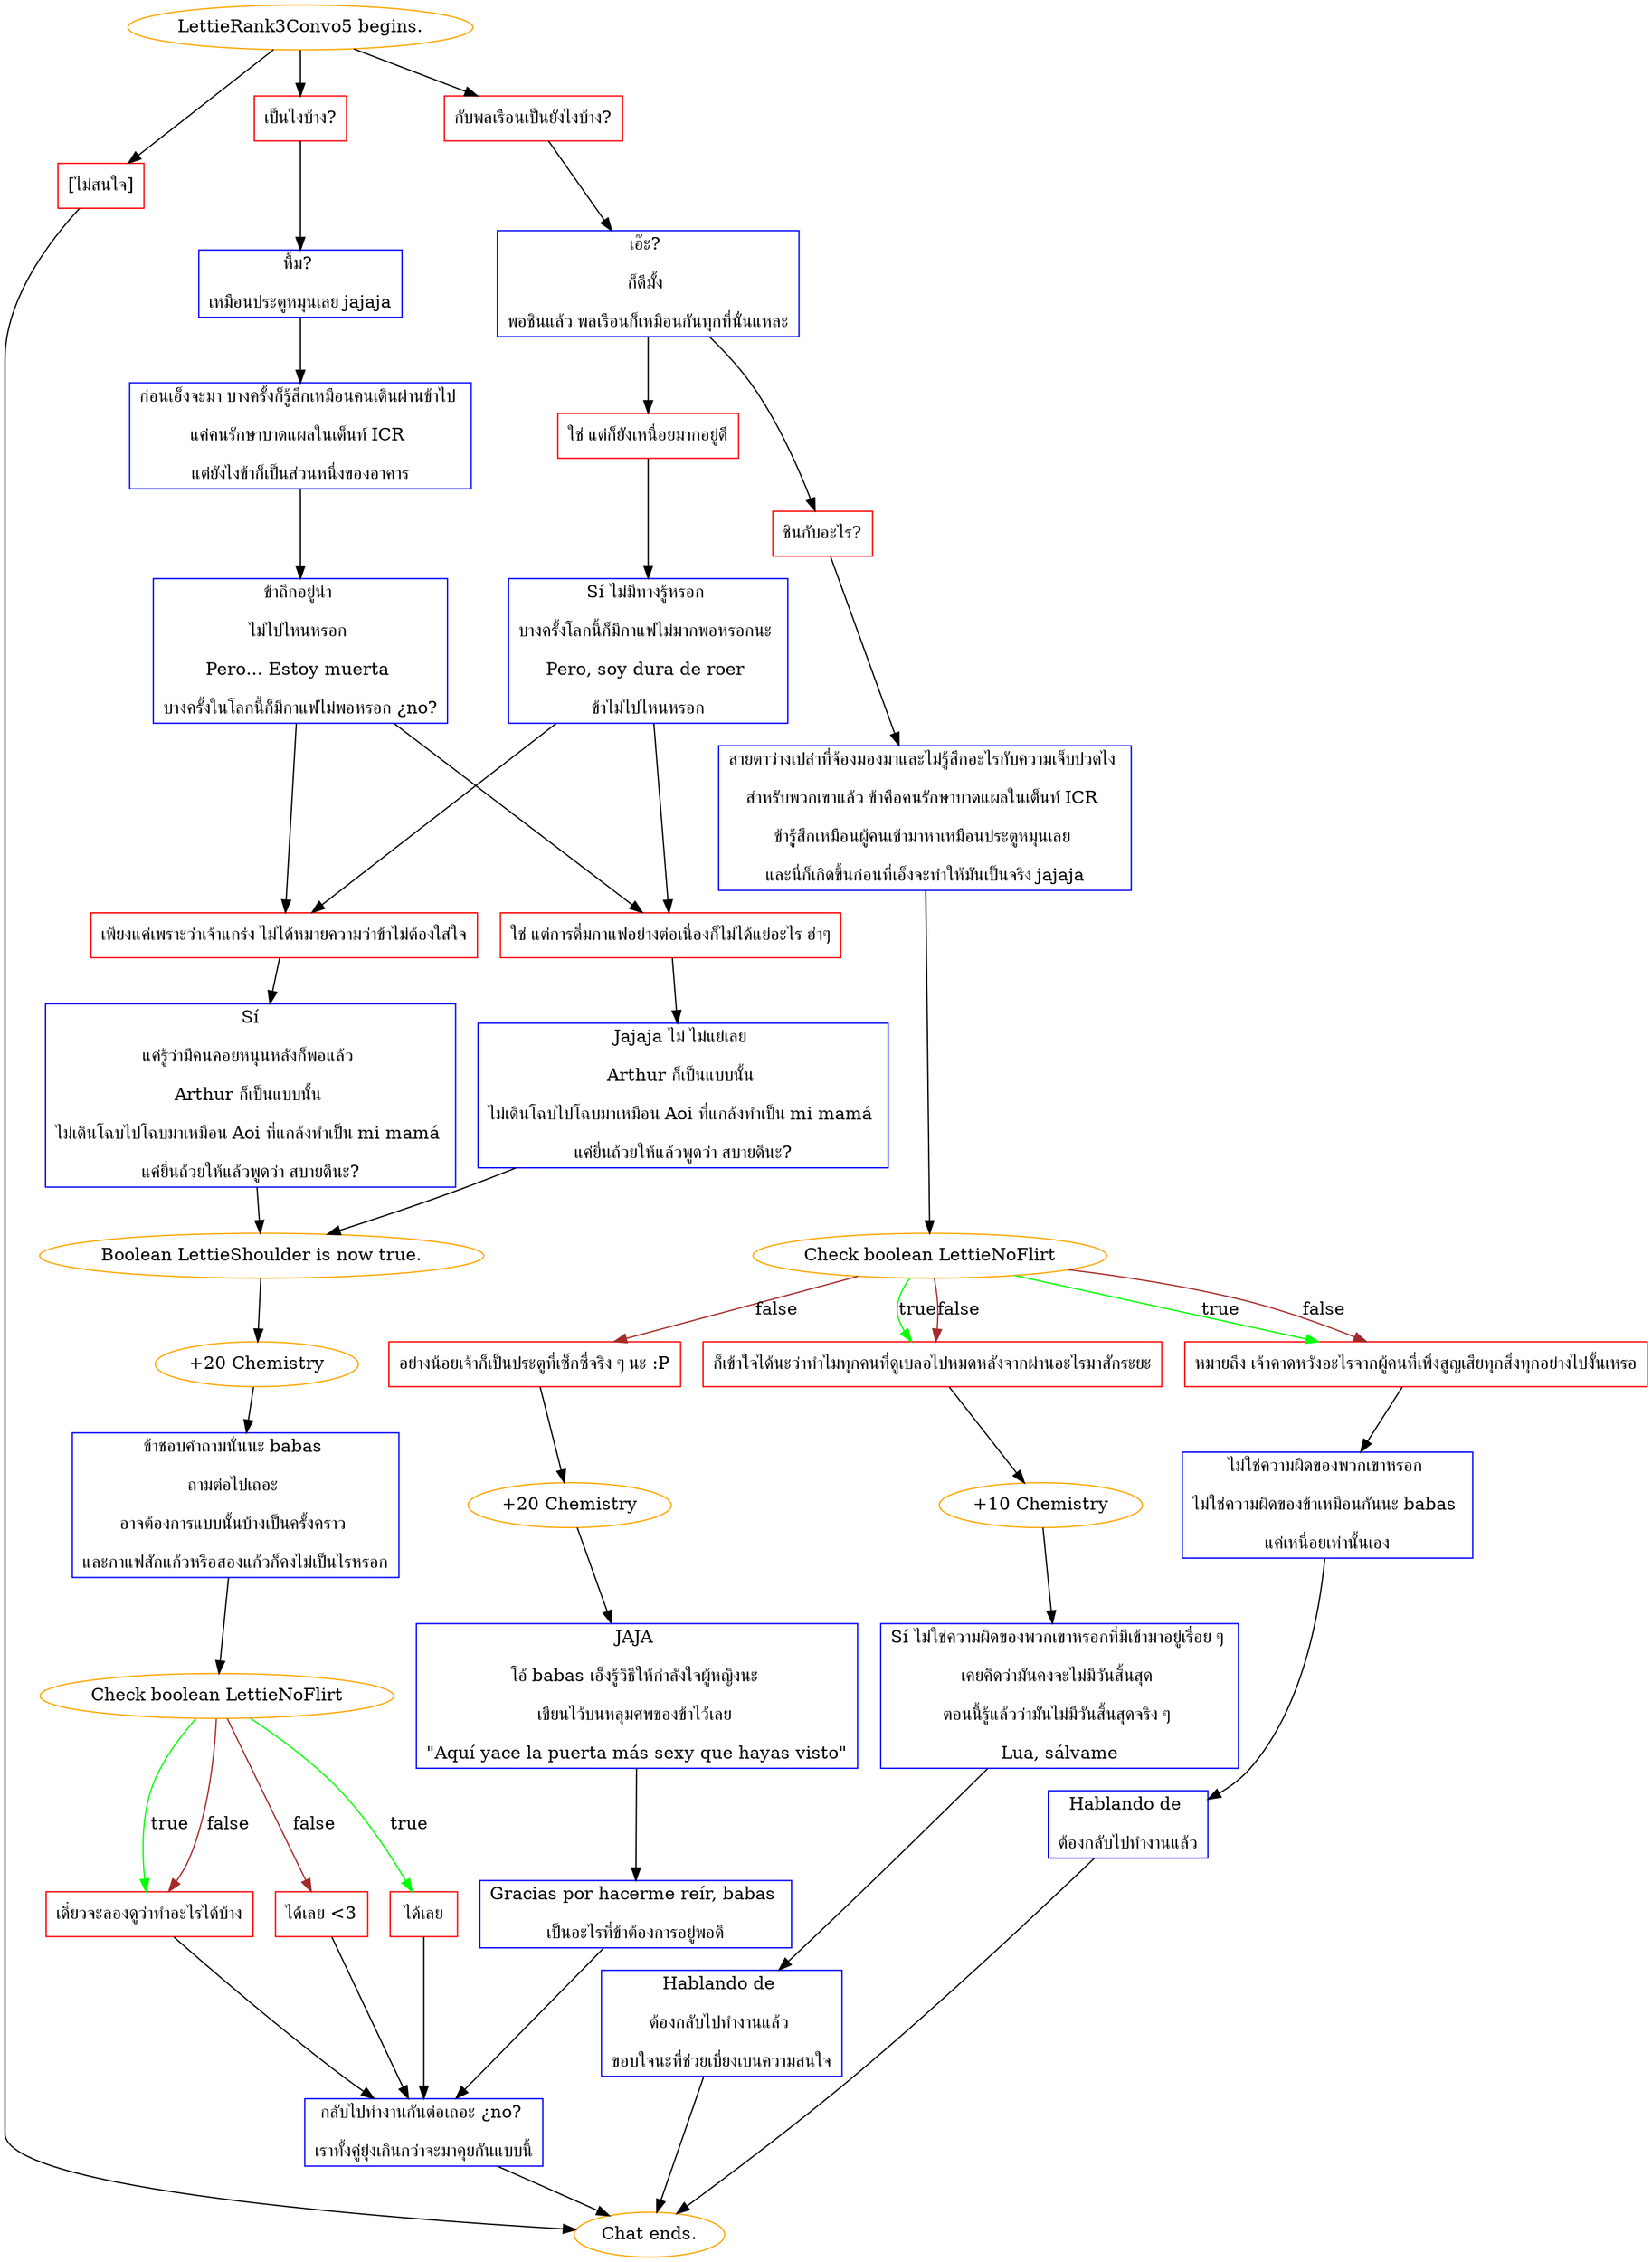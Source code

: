 digraph {
	"LettieRank3Convo5 begins." [color=orange];
		"LettieRank3Convo5 begins." -> j2432720231;
		"LettieRank3Convo5 begins." -> j1068807674;
		"LettieRank3Convo5 begins." -> j3001038503;
	j2432720231 [label="เป็นไงบ้าง?",shape=box,color=red];
		j2432720231 -> j1290329018;
	j1068807674 [label="กับพลเรือนเป็นยังไงบ้าง?",shape=box,color=red];
		j1068807674 -> j2808225756;
	j3001038503 [label="[ไม่สนใจ]",shape=box,color=red];
		j3001038503 -> "Chat ends.";
	j1290329018 [label="หื้ม? 
เหมือนประตูหมุนเลย jajaja",shape=box,color=blue];
		j1290329018 -> j3833137850;
	j2808225756 [label="เอ๊ะ? 
ก็ดีมั้ง 
พอชินแล้ว พลเรือนก็เหมือนกันทุกที่นั่นแหละ",shape=box,color=blue];
		j2808225756 -> j1622026374;
		j2808225756 -> j4008185657;
	"Chat ends." [color=orange];
	j3833137850 [label="ก่อนเอ็งจะมา บางครั้งก็รู้สึกเหมือนคนเดินผ่านข้าไป 
แค่คนรักษาบาดแผลในเต็นท์ ICR 
แต่ยังไงข้าก็เป็นส่วนหนึ่งของอาคาร",shape=box,color=blue];
		j3833137850 -> j1913577137;
	j1622026374 [label="ใช่ แต่ก็ยังเหนื่อยมากอยู่ดี",shape=box,color=red];
		j1622026374 -> j269144522;
	j4008185657 [label="ชินกับอะไร?",shape=box,color=red];
		j4008185657 -> j2619826938;
	j1913577137 [label="ข้าถึกอยู่น่า 
ไม่ไปไหนหรอก 
Pero... Estoy muerta 
บางครั้งในโลกนี้ก็มีกาแฟไม่พอหรอก ¿no?",shape=box,color=blue];
		j1913577137 -> j2663624558;
		j1913577137 -> j3605681882;
	j269144522 [label="Sí ไม่มีทางรู้หรอก 
บางครั้งโลกนี้ก็มีกาแฟไม่มากพอหรอกนะ 
Pero, soy dura de roer 
ข้าไม่ไปไหนหรอก",shape=box,color=blue];
		j269144522 -> j2663624558;
		j269144522 -> j3605681882;
	j2619826938 [label="สายตาว่างเปล่าที่จ้องมองมาและไม่รู้สึกอะไรกับความเจ็บปวดไง 
สำหรับพวกเขาแล้ว ข้าคือคนรักษาบาดแผลในเต็นท์ ICR 
ข้ารู้สึกเหมือนผู้คนเข้ามาหาเหมือนประตูหมุนเลย 
และนี่ก็เกิดขึ้นก่อนที่เอ็งจะทำให้มันเป็นจริง jajaja",shape=box,color=blue];
		j2619826938 -> j3050599071;
	j2663624558 [label="เพียงแค่เพราะว่าเจ้าแกร่ง ไม่ได้หมายความว่าข้าไม่ต้องใส่ใจ",shape=box,color=red];
		j2663624558 -> j4096676096;
	j3605681882 [label="ใช่ แต่การดื่มกาแฟอย่างต่อเนื่องก็ไม่ได้แย่อะไร ฮ่าๆ",shape=box,color=red];
		j3605681882 -> j2947865907;
	j3050599071 [label="Check boolean LettieNoFlirt",color=orange];
		j3050599071 -> j2488172680 [label=true,color=green];
		j3050599071 -> j1018033592 [label=true,color=green];
		j3050599071 -> j2488172680 [label=false,color=brown];
		j3050599071 -> j1018033592 [label=false,color=brown];
		j3050599071 -> j2226329017 [label=false,color=brown];
	j4096676096 [label="Sí
แค่รู้ว่ามีคนคอยหนุนหลังก็พอแล้ว 
Arthur ก็เป็นแบบนั้น 
ไม่เดินโฉบไปโฉบมาเหมือน Aoi ที่แกล้งทำเป็น mi mamá 
แค่ยื่นถ้วยให้แล้วพูดว่า สบายดีนะ?",shape=box,color=blue];
		j4096676096 -> j1122036180;
	j2947865907 [label="Jajaja ไม่ ไม่แย่เลย 
Arthur ก็เป็นแบบนั้น 
ไม่เดินโฉบไปโฉบมาเหมือน Aoi ที่แกล้งทำเป็น mi mamá 
แค่ยื่นถ้วยให้แล้วพูดว่า สบายดีนะ?",shape=box,color=blue];
		j2947865907 -> j1122036180;
	j2488172680 [label="หมายถึง เจ้าคาดหวังอะไรจากผู้คนที่เพิ่งสูญเสียทุกสิ่งทุกอย่างไปงั้นเหรอ",shape=box,color=red];
		j2488172680 -> j855147875;
	j1018033592 [label="ก็เข้าใจได้นะว่าทำไมทุกคนที่ดูเบลอไปหมดหลังจากผ่านอะไรมาสักระยะ",shape=box,color=red];
		j1018033592 -> j1125700380;
	j2226329017 [label="อย่างน้อยเจ้าก็เป็นประตูที่เซ็กซี่จริง ๆ นะ :P",shape=box,color=red];
		j2226329017 -> j3862202989;
	j1122036180 [label="Boolean LettieShoulder is now true.",color=orange];
		j1122036180 -> j3601312229;
	j855147875 [label="ไม่ใช่ความผิดของพวกเขาหรอก 
ไม่ใช่ความผิดของข้าเหมือนกันนะ babas 
แค่เหนื่อยเท่านั้นเอง",shape=box,color=blue];
		j855147875 -> j1643702030;
	j1125700380 [label="+10 Chemistry",color=orange];
		j1125700380 -> j2564488694;
	j3862202989 [label="+20 Chemistry",color=orange];
		j3862202989 -> j3581192106;
	j3601312229 [label="+20 Chemistry",color=orange];
		j3601312229 -> j1452643467;
	j1643702030 [label="Hablando de 
ต้องกลับไปทำงานแล้ว",shape=box,color=blue];
		j1643702030 -> "Chat ends.";
	j2564488694 [label="Sí ไม่ใช่ความผิดของพวกเขาหรอกที่มีเข้ามาอยู่เรื่อย ๆ 
เคยคิดว่ามันคงจะไม่มีวันสิ้นสุด 
ตอนนี้รู้แล้วว่ามันไม่มีวันสิ้นสุดจริง ๆ 
Lua, sálvame",shape=box,color=blue];
		j2564488694 -> j2499055365;
	j3581192106 [label="JAJA 
โอ้ babas เอ็งรู้วิธีให้กำลังใจผู้หญิงนะ 
เขียนไว้บนหลุมศพของข้าไว้เลย 
\"Aquí yace la puerta más sexy que hayas visto\"",shape=box,color=blue];
		j3581192106 -> j2523123563;
	j1452643467 [label="ข้าชอบคำถามนั่นนะ babas 
ถามต่อไปเถอะ 
อาจต้องการแบบนั้นบ้างเป็นครั้งคราว 
และกาแฟสักแก้วหรือสองแก้วก็คงไม่เป็นไรหรอก",shape=box,color=blue];
		j1452643467 -> j3637400474;
	j2499055365 [label="Hablando de 
ต้องกลับไปทำงานแล้ว 
ขอบใจนะที่ช่วยเบี่ยงเบนความสนใจ",shape=box,color=blue];
		j2499055365 -> "Chat ends.";
	j2523123563 [label="Gracias por hacerme reír, babas 
เป็นอะไรที่ข้าต้องการอยู่พอดี",shape=box,color=blue];
		j2523123563 -> j4162523071;
	j3637400474 [label="Check boolean LettieNoFlirt",color=orange];
		j3637400474 -> j2164544562 [label=true,color=green];
		j3637400474 -> j1158247443 [label=true,color=green];
		j3637400474 -> j597289319 [label=false,color=brown];
		j3637400474 -> j1158247443 [label=false,color=brown];
	j4162523071 [label="กลับไปทำงานกันต่อเถอะ ¿no? 
เราทั้งคู่ยุ่งเกินกว่าจะมาคุยกันแบบนี้",shape=box,color=blue];
		j4162523071 -> "Chat ends.";
	j2164544562 [label="ได้เลย",shape=box,color=red];
		j2164544562 -> j4162523071;
	j1158247443 [label="เดี๋ยวจะลองดูว่าทำอะไรได้บ้าง",shape=box,color=red];
		j1158247443 -> j4162523071;
	j597289319 [label="ได้เลย <3",shape=box,color=red];
		j597289319 -> j4162523071;
}